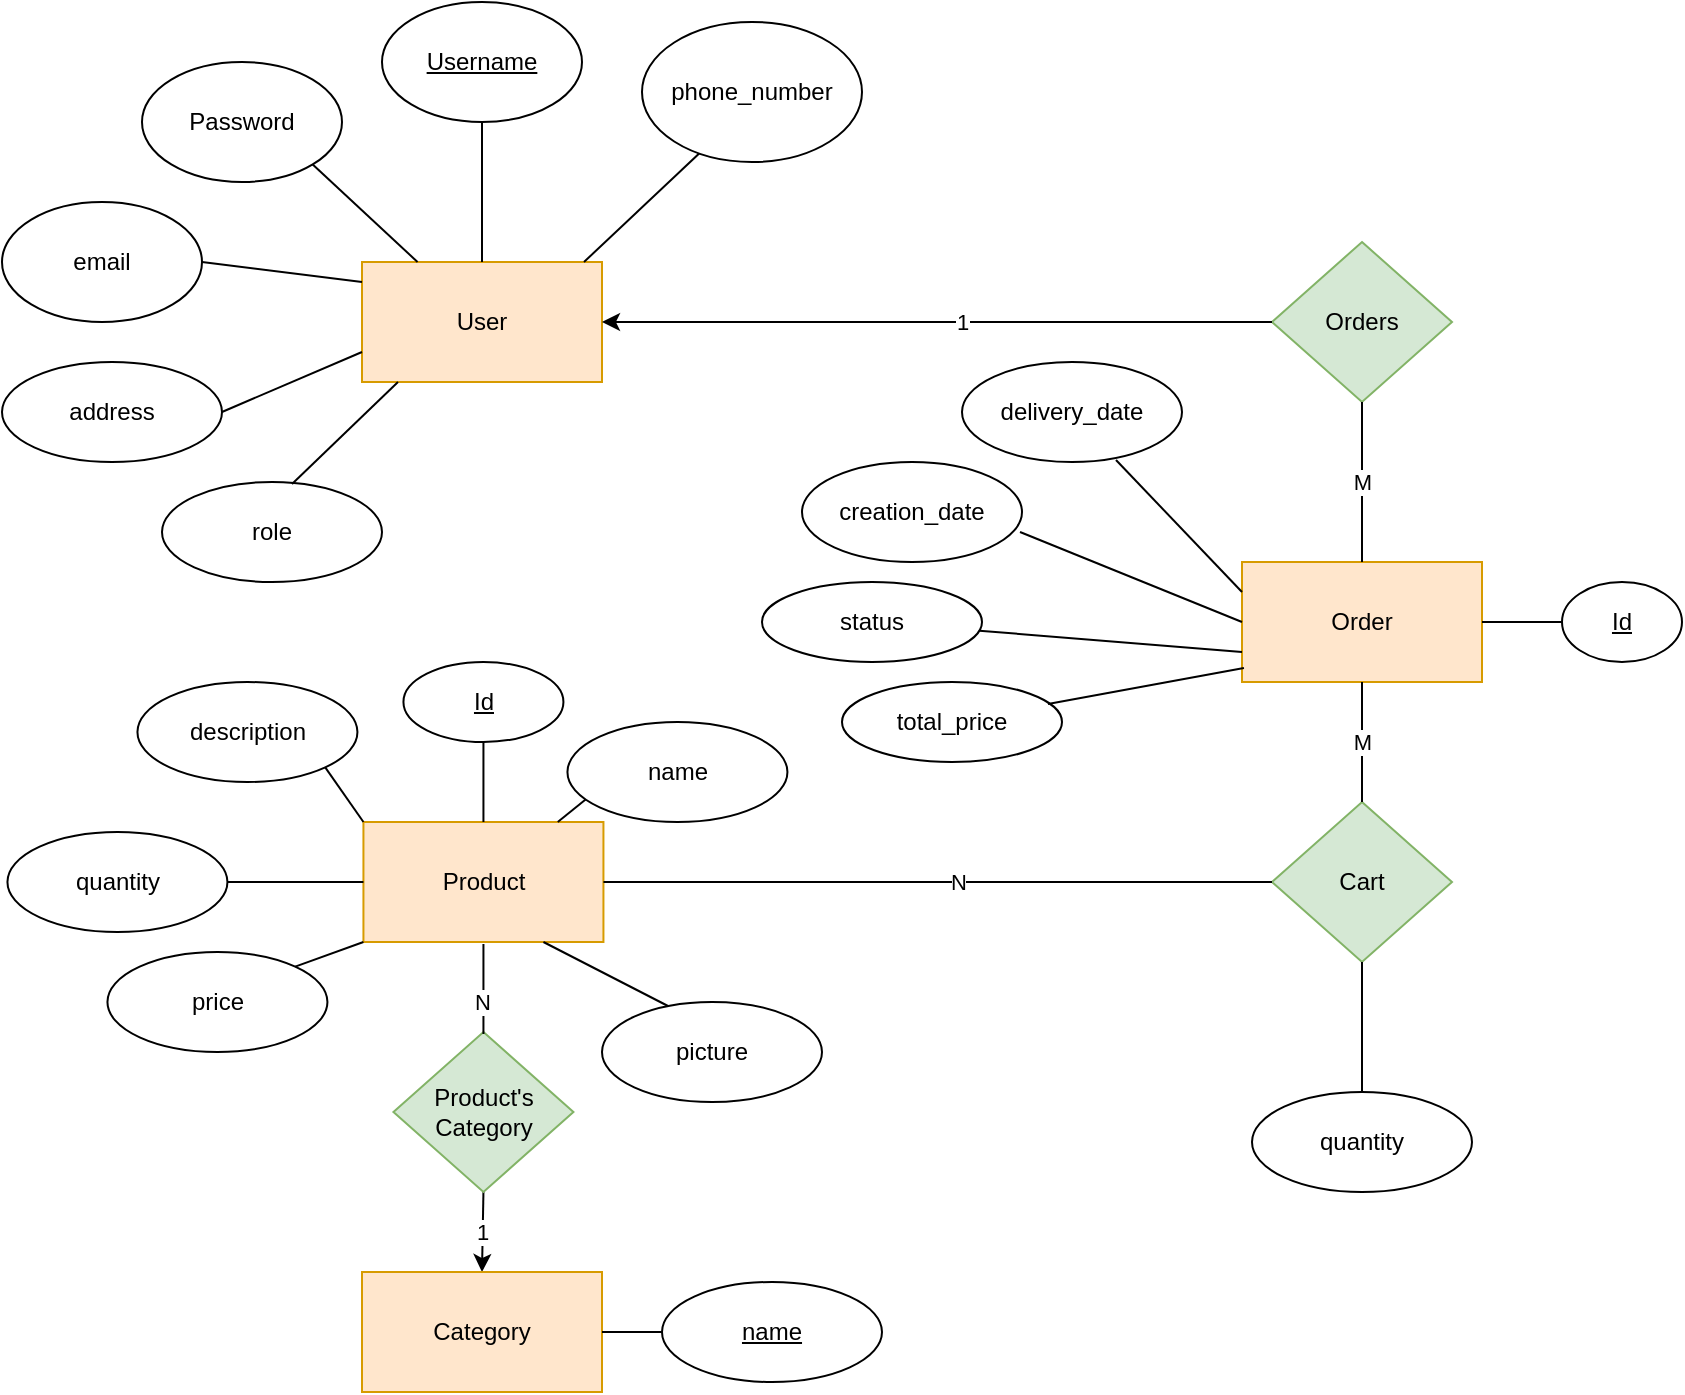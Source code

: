 <mxfile version="20.5.1" type="device" pages="3"><diagram id="R2lEEEUBdFMjLlhIrx00" name="Version 1.0"><mxGraphModel dx="1422" dy="762" grid="1" gridSize="10" guides="1" tooltips="1" connect="1" arrows="1" fold="1" page="1" pageScale="1" pageWidth="850" pageHeight="1100" background="none" math="0" shadow="0" extFonts="Permanent Marker^https://fonts.googleapis.com/css?family=Permanent+Marker"><root><mxCell id="0"/><mxCell id="1" parent="0"/><mxCell id="LtyTsUXblYZtrfUPheVv-1" value="User" style="rounded=0;whiteSpace=wrap;html=1;fillColor=#ffe6cc;strokeColor=#d79b00;" parent="1" vertex="1"><mxGeometry x="180" y="130" width="120" height="60" as="geometry"/></mxCell><mxCell id="LtyTsUXblYZtrfUPheVv-2" value="" style="endArrow=none;html=1;rounded=0;exitX=0.5;exitY=0;exitDx=0;exitDy=0;" parent="1" source="LtyTsUXblYZtrfUPheVv-1" edge="1"><mxGeometry width="50" height="50" relative="1" as="geometry"><mxPoint x="215" y="100" as="sourcePoint"/><mxPoint x="240" y="60" as="targetPoint"/></mxGeometry></mxCell><mxCell id="LtyTsUXblYZtrfUPheVv-4" value="&lt;u&gt;Username&lt;/u&gt;" style="ellipse;whiteSpace=wrap;html=1;" parent="1" vertex="1"><mxGeometry x="190" width="100" height="60" as="geometry"/></mxCell><mxCell id="LtyTsUXblYZtrfUPheVv-5" value="Password" style="ellipse;whiteSpace=wrap;html=1;" parent="1" vertex="1"><mxGeometry x="70" y="30" width="100" height="60" as="geometry"/></mxCell><mxCell id="LtyTsUXblYZtrfUPheVv-7" value="email" style="ellipse;whiteSpace=wrap;html=1;" parent="1" vertex="1"><mxGeometry y="100" width="100" height="60" as="geometry"/></mxCell><mxCell id="LtyTsUXblYZtrfUPheVv-9" value="address" style="ellipse;whiteSpace=wrap;html=1;" parent="1" vertex="1"><mxGeometry y="180" width="110" height="50" as="geometry"/></mxCell><mxCell id="LtyTsUXblYZtrfUPheVv-10" value="" style="endArrow=none;html=1;rounded=0;exitX=0;exitY=0.75;exitDx=0;exitDy=0;entryX=1;entryY=0.5;entryDx=0;entryDy=0;" parent="1" source="LtyTsUXblYZtrfUPheVv-1" target="LtyTsUXblYZtrfUPheVv-9" edge="1"><mxGeometry width="50" height="50" relative="1" as="geometry"><mxPoint x="250" y="140" as="sourcePoint"/><mxPoint x="250" y="70" as="targetPoint"/></mxGeometry></mxCell><mxCell id="LtyTsUXblYZtrfUPheVv-11" value="" style="endArrow=none;html=1;rounded=0;entryX=1;entryY=0.5;entryDx=0;entryDy=0;" parent="1" target="LtyTsUXblYZtrfUPheVv-7" edge="1"><mxGeometry width="50" height="50" relative="1" as="geometry"><mxPoint x="180" y="140" as="sourcePoint"/><mxPoint x="260" y="80" as="targetPoint"/></mxGeometry></mxCell><mxCell id="LtyTsUXblYZtrfUPheVv-12" value="" style="endArrow=none;html=1;rounded=0;entryX=1;entryY=1;entryDx=0;entryDy=0;" parent="1" source="LtyTsUXblYZtrfUPheVv-1" target="LtyTsUXblYZtrfUPheVv-5" edge="1"><mxGeometry width="50" height="50" relative="1" as="geometry"><mxPoint x="270" y="160" as="sourcePoint"/><mxPoint x="270" y="90" as="targetPoint"/></mxGeometry></mxCell><mxCell id="LtyTsUXblYZtrfUPheVv-13" value="" style="endArrow=none;html=1;rounded=0;exitX=0.925;exitY=0;exitDx=0;exitDy=0;exitPerimeter=0;entryX=0.267;entryY=0.929;entryDx=0;entryDy=0;entryPerimeter=0;" parent="1" source="LtyTsUXblYZtrfUPheVv-1" target="LtyTsUXblYZtrfUPheVv-14" edge="1"><mxGeometry width="50" height="50" relative="1" as="geometry"><mxPoint x="400" y="320" as="sourcePoint"/><mxPoint x="380" y="70" as="targetPoint"/></mxGeometry></mxCell><mxCell id="LtyTsUXblYZtrfUPheVv-14" value="phone_number" style="ellipse;whiteSpace=wrap;html=1;" parent="1" vertex="1"><mxGeometry x="320" y="10" width="110" height="70" as="geometry"/></mxCell><mxCell id="LtyTsUXblYZtrfUPheVv-15" value="Product" style="rounded=0;whiteSpace=wrap;html=1;fillColor=#ffe6cc;strokeColor=#d79b00;" parent="1" vertex="1"><mxGeometry x="180.72" y="410" width="120" height="60" as="geometry"/></mxCell><mxCell id="LtyTsUXblYZtrfUPheVv-16" value="Id" style="ellipse;whiteSpace=wrap;html=1;fontStyle=4" parent="1" vertex="1"><mxGeometry x="200.72" y="330" width="80" height="40" as="geometry"/></mxCell><mxCell id="LtyTsUXblYZtrfUPheVv-17" value="" style="endArrow=none;html=1;rounded=0;exitX=0.5;exitY=0;exitDx=0;exitDy=0;entryX=0.5;entryY=1;entryDx=0;entryDy=0;" parent="1" source="LtyTsUXblYZtrfUPheVv-15" target="LtyTsUXblYZtrfUPheVv-16" edge="1"><mxGeometry width="50" height="50" relative="1" as="geometry"><mxPoint x="402.72" y="300" as="sourcePoint"/><mxPoint x="282.72" y="530" as="targetPoint"/></mxGeometry></mxCell><mxCell id="LtyTsUXblYZtrfUPheVv-18" value="Order" style="rounded=0;whiteSpace=wrap;html=1;fillColor=#ffe6cc;strokeColor=#d79b00;" parent="1" vertex="1"><mxGeometry x="620" y="280" width="120" height="60" as="geometry"/></mxCell><mxCell id="7wfU_fN8dbwQunEN9ueC-1" value="Id" style="ellipse;whiteSpace=wrap;html=1;fontStyle=4" parent="1" vertex="1"><mxGeometry x="780" y="290" width="60" height="40" as="geometry"/></mxCell><mxCell id="7wfU_fN8dbwQunEN9ueC-2" value="" style="endArrow=none;html=1;rounded=0;exitX=1;exitY=0.5;exitDx=0;exitDy=0;entryX=0;entryY=0.5;entryDx=0;entryDy=0;" parent="1" source="LtyTsUXblYZtrfUPheVv-18" target="7wfU_fN8dbwQunEN9ueC-1" edge="1"><mxGeometry width="50" height="50" relative="1" as="geometry"><mxPoint x="250" y="500" as="sourcePoint"/><mxPoint x="250" y="550" as="targetPoint"/></mxGeometry></mxCell><mxCell id="7wfU_fN8dbwQunEN9ueC-3" value="" style="endArrow=none;html=1;rounded=0;entryX=0.091;entryY=0.76;entryDx=0;entryDy=0;entryPerimeter=0;" parent="1" source="LtyTsUXblYZtrfUPheVv-15" target="7wfU_fN8dbwQunEN9ueC-4" edge="1"><mxGeometry width="50" height="50" relative="1" as="geometry"><mxPoint x="402.72" y="500" as="sourcePoint"/><mxPoint x="352.72" y="500" as="targetPoint"/></mxGeometry></mxCell><mxCell id="7wfU_fN8dbwQunEN9ueC-4" value="name" style="ellipse;whiteSpace=wrap;html=1;" parent="1" vertex="1"><mxGeometry x="282.72" y="360" width="110" height="50" as="geometry"/></mxCell><mxCell id="7wfU_fN8dbwQunEN9ueC-6" value="quantity" style="ellipse;whiteSpace=wrap;html=1;" parent="1" vertex="1"><mxGeometry x="2.72" y="415" width="110" height="50" as="geometry"/></mxCell><mxCell id="7wfU_fN8dbwQunEN9ueC-7" value="" style="endArrow=none;html=1;rounded=0;exitX=1;exitY=0.5;exitDx=0;exitDy=0;entryX=0;entryY=0.5;entryDx=0;entryDy=0;" parent="1" source="7wfU_fN8dbwQunEN9ueC-6" target="LtyTsUXblYZtrfUPheVv-15" edge="1"><mxGeometry width="50" height="50" relative="1" as="geometry"><mxPoint x="402.72" y="500" as="sourcePoint"/><mxPoint x="452.72" y="450" as="targetPoint"/></mxGeometry></mxCell><mxCell id="7wfU_fN8dbwQunEN9ueC-8" value="price" style="ellipse;whiteSpace=wrap;html=1;" parent="1" vertex="1"><mxGeometry x="52.72" y="475" width="110" height="50" as="geometry"/></mxCell><mxCell id="7wfU_fN8dbwQunEN9ueC-9" value="" style="endArrow=none;html=1;rounded=0;exitX=1;exitY=0;exitDx=0;exitDy=0;entryX=0;entryY=1;entryDx=0;entryDy=0;" parent="1" source="7wfU_fN8dbwQunEN9ueC-8" target="LtyTsUXblYZtrfUPheVv-15" edge="1"><mxGeometry width="50" height="50" relative="1" as="geometry"><mxPoint x="402.72" y="400" as="sourcePoint"/><mxPoint x="452.72" y="350" as="targetPoint"/></mxGeometry></mxCell><mxCell id="7wfU_fN8dbwQunEN9ueC-11" value="1" style="endArrow=none;html=1;rounded=0;exitX=0.5;exitY=0;exitDx=0;exitDy=0;entryX=0.5;entryY=1;entryDx=0;entryDy=0;startArrow=classic;startFill=1;" parent="1" source="pxWvVLB16FPjnAdczN_S-1" target="pxWvVLB16FPjnAdczN_S-8" edge="1"><mxGeometry width="50" height="50" relative="1" as="geometry"><mxPoint x="240" y="650" as="sourcePoint"/><mxPoint x="230" y="490" as="targetPoint"/></mxGeometry></mxCell><mxCell id="7wfU_fN8dbwQunEN9ueC-13" value="description" style="ellipse;whiteSpace=wrap;html=1;" parent="1" vertex="1"><mxGeometry x="67.72" y="340" width="110" height="50" as="geometry"/></mxCell><mxCell id="7wfU_fN8dbwQunEN9ueC-14" value="" style="endArrow=none;html=1;rounded=0;exitX=1;exitY=1;exitDx=0;exitDy=0;entryX=0;entryY=0;entryDx=0;entryDy=0;" parent="1" source="7wfU_fN8dbwQunEN9ueC-13" target="LtyTsUXblYZtrfUPheVv-15" edge="1"><mxGeometry width="50" height="50" relative="1" as="geometry"><mxPoint x="402.72" y="400" as="sourcePoint"/><mxPoint x="452.72" y="350" as="targetPoint"/></mxGeometry></mxCell><mxCell id="7wfU_fN8dbwQunEN9ueC-15" value="picture" style="ellipse;whiteSpace=wrap;html=1;" parent="1" vertex="1"><mxGeometry x="300" y="500" width="110" height="50" as="geometry"/></mxCell><mxCell id="7wfU_fN8dbwQunEN9ueC-16" value="" style="endArrow=none;html=1;rounded=0;exitX=0.75;exitY=1;exitDx=0;exitDy=0;entryX=0.3;entryY=0.04;entryDx=0;entryDy=0;entryPerimeter=0;" parent="1" source="LtyTsUXblYZtrfUPheVv-15" target="7wfU_fN8dbwQunEN9ueC-15" edge="1"><mxGeometry width="50" height="50" relative="1" as="geometry"><mxPoint x="402.72" y="400" as="sourcePoint"/><mxPoint x="452.72" y="350" as="targetPoint"/></mxGeometry></mxCell><mxCell id="7wfU_fN8dbwQunEN9ueC-17" value="Orders" style="rhombus;whiteSpace=wrap;html=1;fillColor=#d5e8d4;strokeColor=#82b366;rotation=0;" parent="1" vertex="1"><mxGeometry x="635" y="120" width="90" height="80" as="geometry"/></mxCell><mxCell id="7wfU_fN8dbwQunEN9ueC-20" value="" style="endArrow=none;html=1;rounded=0;entryX=0.5;entryY=1;entryDx=0;entryDy=0;exitX=0.5;exitY=0;exitDx=0;exitDy=0;" parent="1" source="LtyTsUXblYZtrfUPheVv-18" target="7wfU_fN8dbwQunEN9ueC-17" edge="1"><mxGeometry width="50" height="50" relative="1" as="geometry"><mxPoint x="400" y="420" as="sourcePoint"/><mxPoint x="450" y="370" as="targetPoint"/></mxGeometry></mxCell><mxCell id="7wfU_fN8dbwQunEN9ueC-30" value="M" style="edgeLabel;html=1;align=center;verticalAlign=middle;resizable=0;points=[];" parent="7wfU_fN8dbwQunEN9ueC-20" vertex="1" connectable="0"><mxGeometry x="0.3" relative="1" as="geometry"><mxPoint y="12" as="offset"/></mxGeometry></mxCell><mxCell id="7wfU_fN8dbwQunEN9ueC-21" value="" style="endArrow=classic;html=1;rounded=0;entryX=1;entryY=0.5;entryDx=0;entryDy=0;exitX=0;exitY=0.5;exitDx=0;exitDy=0;startArrow=none;startFill=0;endFill=1;" parent="1" source="7wfU_fN8dbwQunEN9ueC-17" target="LtyTsUXblYZtrfUPheVv-1" edge="1"><mxGeometry width="50" height="50" relative="1" as="geometry"><mxPoint x="400" y="420" as="sourcePoint"/><mxPoint x="450" y="370" as="targetPoint"/></mxGeometry></mxCell><mxCell id="7wfU_fN8dbwQunEN9ueC-31" value="1" style="edgeLabel;html=1;align=center;verticalAlign=middle;resizable=0;points=[];" parent="7wfU_fN8dbwQunEN9ueC-21" vertex="1" connectable="0"><mxGeometry x="-0.075" relative="1" as="geometry"><mxPoint as="offset"/></mxGeometry></mxCell><mxCell id="7wfU_fN8dbwQunEN9ueC-22" value="Cart" style="rhombus;whiteSpace=wrap;html=1;fillColor=#d5e8d4;strokeColor=#82b366;rotation=0;" parent="1" vertex="1"><mxGeometry x="635" y="400" width="90" height="80" as="geometry"/></mxCell><mxCell id="7wfU_fN8dbwQunEN9ueC-23" value="" style="endArrow=none;html=1;rounded=0;entryX=0.5;entryY=1;entryDx=0;entryDy=0;exitX=0.5;exitY=0;exitDx=0;exitDy=0;" parent="1" source="7wfU_fN8dbwQunEN9ueC-22" target="LtyTsUXblYZtrfUPheVv-18" edge="1"><mxGeometry width="50" height="50" relative="1" as="geometry"><mxPoint x="679.5" y="420" as="sourcePoint"/><mxPoint x="679.5" y="340" as="targetPoint"/><Array as="points"><mxPoint x="680" y="370"/></Array></mxGeometry></mxCell><mxCell id="7wfU_fN8dbwQunEN9ueC-32" value="M" style="edgeLabel;html=1;align=center;verticalAlign=middle;resizable=0;points=[];" parent="7wfU_fN8dbwQunEN9ueC-23" vertex="1" connectable="0"><mxGeometry y="-3" relative="1" as="geometry"><mxPoint x="-3" as="offset"/></mxGeometry></mxCell><mxCell id="7wfU_fN8dbwQunEN9ueC-24" value="" style="endArrow=none;html=1;rounded=0;entryX=1;entryY=0.5;entryDx=0;entryDy=0;exitX=0;exitY=0.5;exitDx=0;exitDy=0;" parent="1" source="7wfU_fN8dbwQunEN9ueC-22" target="LtyTsUXblYZtrfUPheVv-15" edge="1"><mxGeometry width="50" height="50" relative="1" as="geometry"><mxPoint x="635" y="459.5" as="sourcePoint"/><mxPoint x="300" y="459.5" as="targetPoint"/><Array as="points"/></mxGeometry></mxCell><mxCell id="7wfU_fN8dbwQunEN9ueC-33" value="N" style="edgeLabel;html=1;align=center;verticalAlign=middle;resizable=0;points=[];" parent="7wfU_fN8dbwQunEN9ueC-24" vertex="1" connectable="0"><mxGeometry x="-0.057" relative="1" as="geometry"><mxPoint as="offset"/></mxGeometry></mxCell><mxCell id="7wfU_fN8dbwQunEN9ueC-34" value="quantity" style="ellipse;whiteSpace=wrap;html=1;" parent="1" vertex="1"><mxGeometry x="625" y="545" width="110" height="50" as="geometry"/></mxCell><mxCell id="7wfU_fN8dbwQunEN9ueC-35" value="" style="endArrow=none;html=1;rounded=0;exitX=0.5;exitY=1;exitDx=0;exitDy=0;" parent="1" source="7wfU_fN8dbwQunEN9ueC-22" target="7wfU_fN8dbwQunEN9ueC-34" edge="1"><mxGeometry width="50" height="50" relative="1" as="geometry"><mxPoint x="750" y="320" as="sourcePoint"/><mxPoint x="790" y="320" as="targetPoint"/></mxGeometry></mxCell><mxCell id="7wfU_fN8dbwQunEN9ueC-37" value="creation_date" style="ellipse;whiteSpace=wrap;html=1;" parent="1" vertex="1"><mxGeometry x="400" y="230" width="110" height="50" as="geometry"/></mxCell><mxCell id="7wfU_fN8dbwQunEN9ueC-38" value="" style="endArrow=none;html=1;rounded=0;exitX=0.991;exitY=0.7;exitDx=0;exitDy=0;entryX=0;entryY=0.5;entryDx=0;entryDy=0;exitPerimeter=0;" parent="1" source="7wfU_fN8dbwQunEN9ueC-37" target="LtyTsUXblYZtrfUPheVv-18" edge="1"><mxGeometry width="50" height="50" relative="1" as="geometry"><mxPoint x="520" y="390" as="sourcePoint"/><mxPoint x="560" y="390" as="targetPoint"/></mxGeometry></mxCell><mxCell id="7wfU_fN8dbwQunEN9ueC-39" value="status" style="ellipse;whiteSpace=wrap;html=1;" parent="1" vertex="1"><mxGeometry x="380" y="290" width="110" height="40" as="geometry"/></mxCell><mxCell id="7wfU_fN8dbwQunEN9ueC-40" value="" style="endArrow=none;html=1;rounded=0;exitX=0;exitY=0.75;exitDx=0;exitDy=0;" parent="1" source="LtyTsUXblYZtrfUPheVv-18" target="7wfU_fN8dbwQunEN9ueC-39" edge="1"><mxGeometry width="50" height="50" relative="1" as="geometry"><mxPoint x="400" y="420" as="sourcePoint"/><mxPoint x="450" y="370" as="targetPoint"/></mxGeometry></mxCell><mxCell id="SX_zfAupStx_OUe8226z-1" value="role" style="ellipse;whiteSpace=wrap;html=1;" parent="1" vertex="1"><mxGeometry x="80" y="240" width="110" height="50" as="geometry"/></mxCell><mxCell id="SX_zfAupStx_OUe8226z-2" value="" style="endArrow=none;html=1;rounded=0;exitX=0.15;exitY=1;exitDx=0;exitDy=0;entryX=0.591;entryY=0.02;entryDx=0;entryDy=0;entryPerimeter=0;exitPerimeter=0;" parent="1" source="LtyTsUXblYZtrfUPheVv-1" target="SX_zfAupStx_OUe8226z-1" edge="1"><mxGeometry width="50" height="50" relative="1" as="geometry"><mxPoint x="190" y="185" as="sourcePoint"/><mxPoint x="120" y="215" as="targetPoint"/></mxGeometry></mxCell><mxCell id="pxWvVLB16FPjnAdczN_S-1" value="Category" style="rounded=0;whiteSpace=wrap;html=1;fillColor=#ffe6cc;strokeColor=#d79b00;" parent="1" vertex="1"><mxGeometry x="180" y="635" width="120" height="60" as="geometry"/></mxCell><mxCell id="pxWvVLB16FPjnAdczN_S-2" value="delivery_date" style="ellipse;whiteSpace=wrap;html=1;" parent="1" vertex="1"><mxGeometry x="480" y="180" width="110" height="50" as="geometry"/></mxCell><mxCell id="pxWvVLB16FPjnAdczN_S-3" value="" style="endArrow=none;html=1;rounded=0;exitX=0.7;exitY=0.98;exitDx=0;exitDy=0;entryX=0;entryY=0.25;entryDx=0;entryDy=0;exitPerimeter=0;" parent="1" source="pxWvVLB16FPjnAdczN_S-2" target="LtyTsUXblYZtrfUPheVv-18" edge="1"><mxGeometry width="50" height="50" relative="1" as="geometry"><mxPoint x="559.01" y="305" as="sourcePoint"/><mxPoint x="630" y="320" as="targetPoint"/></mxGeometry></mxCell><mxCell id="pxWvVLB16FPjnAdczN_S-4" value="total_price" style="ellipse;whiteSpace=wrap;html=1;" parent="1" vertex="1"><mxGeometry x="420" y="340" width="110" height="40" as="geometry"/></mxCell><mxCell id="pxWvVLB16FPjnAdczN_S-5" value="" style="endArrow=none;html=1;rounded=0;exitX=0.008;exitY=0.883;exitDx=0;exitDy=0;entryX=0.936;entryY=0.275;entryDx=0;entryDy=0;entryPerimeter=0;exitPerimeter=0;" parent="1" source="LtyTsUXblYZtrfUPheVv-18" target="pxWvVLB16FPjnAdczN_S-4" edge="1"><mxGeometry width="50" height="50" relative="1" as="geometry"><mxPoint x="630" y="335" as="sourcePoint"/><mxPoint x="498.682" y="324.353" as="targetPoint"/></mxGeometry></mxCell><mxCell id="pxWvVLB16FPjnAdczN_S-6" value="&lt;u&gt;name&lt;/u&gt;" style="ellipse;whiteSpace=wrap;html=1;" parent="1" vertex="1"><mxGeometry x="330" y="640" width="110" height="50" as="geometry"/></mxCell><mxCell id="pxWvVLB16FPjnAdczN_S-7" value="" style="endArrow=none;html=1;rounded=0;exitX=1;exitY=0.5;exitDx=0;exitDy=0;entryX=0;entryY=0.5;entryDx=0;entryDy=0;" parent="1" source="pxWvVLB16FPjnAdczN_S-1" target="pxWvVLB16FPjnAdczN_S-6" edge="1"><mxGeometry width="50" height="50" relative="1" as="geometry"><mxPoint x="240" y="680" as="sourcePoint"/><mxPoint x="240" y="500" as="targetPoint"/></mxGeometry></mxCell><mxCell id="pxWvVLB16FPjnAdczN_S-8" value="Product's Category" style="rhombus;whiteSpace=wrap;html=1;fillColor=#d5e8d4;strokeColor=#82b366;rotation=0;" parent="1" vertex="1"><mxGeometry x="195.72" y="515" width="90" height="80" as="geometry"/></mxCell><mxCell id="pxWvVLB16FPjnAdczN_S-9" value="" style="endArrow=none;html=1;rounded=0;exitX=0.5;exitY=0;exitDx=0;exitDy=0;entryX=0.5;entryY=1;entryDx=0;entryDy=0;" parent="1" edge="1"><mxGeometry width="50" height="50" relative="1" as="geometry"><mxPoint x="240.72" y="516" as="sourcePoint"/><mxPoint x="240.72" y="471" as="targetPoint"/></mxGeometry></mxCell><mxCell id="pxWvVLB16FPjnAdczN_S-10" value="N" style="edgeLabel;html=1;align=center;verticalAlign=middle;resizable=0;points=[];" parent="pxWvVLB16FPjnAdczN_S-9" vertex="1" connectable="0"><mxGeometry x="-0.28" y="1" relative="1" as="geometry"><mxPoint as="offset"/></mxGeometry></mxCell></root></mxGraphModel></diagram><diagram id="_kHn25ssRyqZRpAL9wts" name="Version 2.0"><mxGraphModel dx="2249" dy="762" grid="1" gridSize="10" guides="1" tooltips="1" connect="1" arrows="1" fold="1" page="1" pageScale="1" pageWidth="827" pageHeight="1169" math="0" shadow="0"><root><mxCell id="0"/><mxCell id="1" parent="0"/><mxCell id="SrG3T32KJIVTi4gszCEp-1" value="User" style="rounded=0;whiteSpace=wrap;html=1;fillColor=#ffe6cc;strokeColor=#d79b00;" parent="1" vertex="1"><mxGeometry x="167" y="130" width="120" height="60" as="geometry"/></mxCell><mxCell id="SrG3T32KJIVTi4gszCEp-2" value="" style="endArrow=none;html=1;rounded=0;exitX=0.5;exitY=0;exitDx=0;exitDy=0;" parent="1" source="SrG3T32KJIVTi4gszCEp-1" edge="1"><mxGeometry width="50" height="50" relative="1" as="geometry"><mxPoint x="202" y="100" as="sourcePoint"/><mxPoint x="227" y="60" as="targetPoint"/></mxGeometry></mxCell><mxCell id="SrG3T32KJIVTi4gszCEp-3" value="&lt;u&gt;Username&lt;/u&gt;" style="ellipse;whiteSpace=wrap;html=1;" parent="1" vertex="1"><mxGeometry x="177" width="100" height="60" as="geometry"/></mxCell><mxCell id="SrG3T32KJIVTi4gszCEp-4" value="Password" style="ellipse;whiteSpace=wrap;html=1;" parent="1" vertex="1"><mxGeometry x="57" y="30" width="100" height="60" as="geometry"/></mxCell><mxCell id="SrG3T32KJIVTi4gszCEp-5" value="email" style="ellipse;whiteSpace=wrap;html=1;" parent="1" vertex="1"><mxGeometry x="-13" y="100" width="100" height="60" as="geometry"/></mxCell><mxCell id="SrG3T32KJIVTi4gszCEp-6" value="address" style="ellipse;whiteSpace=wrap;html=1;" parent="1" vertex="1"><mxGeometry x="-13" y="180" width="110" height="50" as="geometry"/></mxCell><mxCell id="SrG3T32KJIVTi4gszCEp-7" value="" style="endArrow=none;html=1;rounded=0;exitX=0;exitY=0.75;exitDx=0;exitDy=0;entryX=1;entryY=0.5;entryDx=0;entryDy=0;" parent="1" source="SrG3T32KJIVTi4gszCEp-1" target="SrG3T32KJIVTi4gszCEp-6" edge="1"><mxGeometry width="50" height="50" relative="1" as="geometry"><mxPoint x="237" y="140" as="sourcePoint"/><mxPoint x="237" y="70" as="targetPoint"/></mxGeometry></mxCell><mxCell id="SrG3T32KJIVTi4gszCEp-8" value="" style="endArrow=none;html=1;rounded=0;entryX=1;entryY=0.5;entryDx=0;entryDy=0;" parent="1" target="SrG3T32KJIVTi4gszCEp-5" edge="1"><mxGeometry width="50" height="50" relative="1" as="geometry"><mxPoint x="167" y="140" as="sourcePoint"/><mxPoint x="247" y="80" as="targetPoint"/></mxGeometry></mxCell><mxCell id="SrG3T32KJIVTi4gszCEp-9" value="" style="endArrow=none;html=1;rounded=0;entryX=1;entryY=1;entryDx=0;entryDy=0;" parent="1" source="SrG3T32KJIVTi4gszCEp-1" target="SrG3T32KJIVTi4gszCEp-4" edge="1"><mxGeometry width="50" height="50" relative="1" as="geometry"><mxPoint x="257" y="160" as="sourcePoint"/><mxPoint x="257" y="90" as="targetPoint"/></mxGeometry></mxCell><mxCell id="SrG3T32KJIVTi4gszCEp-10" value="" style="endArrow=none;html=1;rounded=0;exitX=0.925;exitY=0;exitDx=0;exitDy=0;exitPerimeter=0;entryX=0.267;entryY=0.929;entryDx=0;entryDy=0;entryPerimeter=0;" parent="1" source="SrG3T32KJIVTi4gszCEp-1" target="SrG3T32KJIVTi4gszCEp-11" edge="1"><mxGeometry width="50" height="50" relative="1" as="geometry"><mxPoint x="387" y="320" as="sourcePoint"/><mxPoint x="367" y="70" as="targetPoint"/></mxGeometry></mxCell><mxCell id="SrG3T32KJIVTi4gszCEp-11" value="phone_number" style="ellipse;whiteSpace=wrap;html=1;" parent="1" vertex="1"><mxGeometry x="307" y="10" width="110" height="70" as="geometry"/></mxCell><mxCell id="SrG3T32KJIVTi4gszCEp-12" value="Product" style="rounded=0;whiteSpace=wrap;html=1;fillColor=#ffe6cc;strokeColor=#d79b00;" parent="1" vertex="1"><mxGeometry x="167.72" y="410" width="120" height="60" as="geometry"/></mxCell><mxCell id="SrG3T32KJIVTi4gszCEp-13" value="Id" style="ellipse;whiteSpace=wrap;html=1;fontStyle=4" parent="1" vertex="1"><mxGeometry x="187.72" y="330" width="80" height="40" as="geometry"/></mxCell><mxCell id="SrG3T32KJIVTi4gszCEp-14" value="" style="endArrow=none;html=1;rounded=0;exitX=0.5;exitY=0;exitDx=0;exitDy=0;entryX=0.5;entryY=1;entryDx=0;entryDy=0;" parent="1" source="SrG3T32KJIVTi4gszCEp-12" target="SrG3T32KJIVTi4gszCEp-13" edge="1"><mxGeometry width="50" height="50" relative="1" as="geometry"><mxPoint x="389.72" y="300" as="sourcePoint"/><mxPoint x="269.72" y="530" as="targetPoint"/></mxGeometry></mxCell><mxCell id="SrG3T32KJIVTi4gszCEp-15" value="Order" style="rounded=0;whiteSpace=wrap;html=1;fillColor=#ffe6cc;strokeColor=#d79b00;" parent="1" vertex="1"><mxGeometry x="607" y="280" width="120" height="60" as="geometry"/></mxCell><mxCell id="SrG3T32KJIVTi4gszCEp-16" value="Id" style="ellipse;whiteSpace=wrap;html=1;fontStyle=4" parent="1" vertex="1"><mxGeometry x="767" y="290" width="60" height="40" as="geometry"/></mxCell><mxCell id="SrG3T32KJIVTi4gszCEp-17" value="" style="endArrow=none;html=1;rounded=0;exitX=1;exitY=0.5;exitDx=0;exitDy=0;entryX=0;entryY=0.5;entryDx=0;entryDy=0;" parent="1" source="SrG3T32KJIVTi4gszCEp-15" target="SrG3T32KJIVTi4gszCEp-16" edge="1"><mxGeometry width="50" height="50" relative="1" as="geometry"><mxPoint x="237" y="500" as="sourcePoint"/><mxPoint x="237" y="550" as="targetPoint"/></mxGeometry></mxCell><mxCell id="SrG3T32KJIVTi4gszCEp-18" value="" style="endArrow=none;html=1;rounded=0;entryX=0.091;entryY=0.76;entryDx=0;entryDy=0;entryPerimeter=0;" parent="1" source="SrG3T32KJIVTi4gszCEp-12" target="SrG3T32KJIVTi4gszCEp-19" edge="1"><mxGeometry width="50" height="50" relative="1" as="geometry"><mxPoint x="389.72" y="500" as="sourcePoint"/><mxPoint x="339.72" y="500" as="targetPoint"/></mxGeometry></mxCell><mxCell id="SrG3T32KJIVTi4gszCEp-19" value="name" style="ellipse;whiteSpace=wrap;html=1;" parent="1" vertex="1"><mxGeometry x="269.72" y="360" width="110" height="50" as="geometry"/></mxCell><mxCell id="SrG3T32KJIVTi4gszCEp-20" value="quantity" style="ellipse;whiteSpace=wrap;html=1;" parent="1" vertex="1"><mxGeometry x="-10.28" y="415" width="110" height="50" as="geometry"/></mxCell><mxCell id="SrG3T32KJIVTi4gszCEp-21" value="" style="endArrow=none;html=1;rounded=0;exitX=1;exitY=0.5;exitDx=0;exitDy=0;entryX=0;entryY=0.5;entryDx=0;entryDy=0;" parent="1" source="SrG3T32KJIVTi4gszCEp-20" target="SrG3T32KJIVTi4gszCEp-12" edge="1"><mxGeometry width="50" height="50" relative="1" as="geometry"><mxPoint x="389.72" y="500" as="sourcePoint"/><mxPoint x="439.72" y="450" as="targetPoint"/></mxGeometry></mxCell><mxCell id="SrG3T32KJIVTi4gszCEp-22" value="price" style="ellipse;whiteSpace=wrap;html=1;" parent="1" vertex="1"><mxGeometry x="39.72" y="475" width="110" height="50" as="geometry"/></mxCell><mxCell id="SrG3T32KJIVTi4gszCEp-23" value="" style="endArrow=none;html=1;rounded=0;exitX=1;exitY=0;exitDx=0;exitDy=0;entryX=0;entryY=1;entryDx=0;entryDy=0;" parent="1" source="SrG3T32KJIVTi4gszCEp-22" target="SrG3T32KJIVTi4gszCEp-12" edge="1"><mxGeometry width="50" height="50" relative="1" as="geometry"><mxPoint x="389.72" y="400" as="sourcePoint"/><mxPoint x="439.72" y="350" as="targetPoint"/></mxGeometry></mxCell><mxCell id="SrG3T32KJIVTi4gszCEp-24" value="1" style="endArrow=none;html=1;rounded=0;exitX=0.5;exitY=0;exitDx=0;exitDy=0;entryX=0.5;entryY=1;entryDx=0;entryDy=0;startArrow=classic;startFill=1;" parent="1" source="SrG3T32KJIVTi4gszCEp-47" target="SrG3T32KJIVTi4gszCEp-54" edge="1"><mxGeometry width="50" height="50" relative="1" as="geometry"><mxPoint x="227" y="650" as="sourcePoint"/><mxPoint x="217" y="490" as="targetPoint"/></mxGeometry></mxCell><mxCell id="SrG3T32KJIVTi4gszCEp-25" value="description" style="ellipse;whiteSpace=wrap;html=1;" parent="1" vertex="1"><mxGeometry x="54.72" y="340" width="110" height="50" as="geometry"/></mxCell><mxCell id="SrG3T32KJIVTi4gszCEp-26" value="" style="endArrow=none;html=1;rounded=0;exitX=1;exitY=1;exitDx=0;exitDy=0;entryX=0;entryY=0;entryDx=0;entryDy=0;" parent="1" source="SrG3T32KJIVTi4gszCEp-25" target="SrG3T32KJIVTi4gszCEp-12" edge="1"><mxGeometry width="50" height="50" relative="1" as="geometry"><mxPoint x="389.72" y="400" as="sourcePoint"/><mxPoint x="439.72" y="350" as="targetPoint"/></mxGeometry></mxCell><mxCell id="SrG3T32KJIVTi4gszCEp-27" value="picture" style="ellipse;whiteSpace=wrap;html=1;" parent="1" vertex="1"><mxGeometry x="287" y="500" width="110" height="50" as="geometry"/></mxCell><mxCell id="SrG3T32KJIVTi4gszCEp-28" value="" style="endArrow=none;html=1;rounded=0;exitX=0.75;exitY=1;exitDx=0;exitDy=0;entryX=0.3;entryY=0.04;entryDx=0;entryDy=0;entryPerimeter=0;" parent="1" source="SrG3T32KJIVTi4gszCEp-12" target="SrG3T32KJIVTi4gszCEp-27" edge="1"><mxGeometry width="50" height="50" relative="1" as="geometry"><mxPoint x="389.72" y="400" as="sourcePoint"/><mxPoint x="439.72" y="350" as="targetPoint"/></mxGeometry></mxCell><mxCell id="SrG3T32KJIVTi4gszCEp-29" value="Orders" style="rhombus;whiteSpace=wrap;html=1;fillColor=#d5e8d4;strokeColor=#82b366;rotation=0;" parent="1" vertex="1"><mxGeometry x="622" y="120" width="90" height="80" as="geometry"/></mxCell><mxCell id="SrG3T32KJIVTi4gszCEp-30" value="" style="endArrow=none;html=1;rounded=0;entryX=0.5;entryY=1;entryDx=0;entryDy=0;exitX=0.5;exitY=0;exitDx=0;exitDy=0;" parent="1" source="SrG3T32KJIVTi4gszCEp-15" target="SrG3T32KJIVTi4gszCEp-29" edge="1"><mxGeometry width="50" height="50" relative="1" as="geometry"><mxPoint x="387" y="420" as="sourcePoint"/><mxPoint x="437" y="370" as="targetPoint"/></mxGeometry></mxCell><mxCell id="SrG3T32KJIVTi4gszCEp-31" value="M" style="edgeLabel;html=1;align=center;verticalAlign=middle;resizable=0;points=[];" parent="SrG3T32KJIVTi4gszCEp-30" vertex="1" connectable="0"><mxGeometry x="0.3" relative="1" as="geometry"><mxPoint y="12" as="offset"/></mxGeometry></mxCell><mxCell id="SrG3T32KJIVTi4gszCEp-32" value="" style="endArrow=classic;html=1;rounded=0;entryX=1;entryY=0.5;entryDx=0;entryDy=0;exitX=0;exitY=0.5;exitDx=0;exitDy=0;startArrow=none;startFill=0;endFill=1;" parent="1" source="SrG3T32KJIVTi4gszCEp-29" target="SrG3T32KJIVTi4gszCEp-1" edge="1"><mxGeometry width="50" height="50" relative="1" as="geometry"><mxPoint x="387" y="420" as="sourcePoint"/><mxPoint x="437" y="370" as="targetPoint"/></mxGeometry></mxCell><mxCell id="SrG3T32KJIVTi4gszCEp-33" value="1" style="edgeLabel;html=1;align=center;verticalAlign=middle;resizable=0;points=[];" parent="SrG3T32KJIVTi4gszCEp-32" vertex="1" connectable="0"><mxGeometry x="-0.075" relative="1" as="geometry"><mxPoint as="offset"/></mxGeometry></mxCell><mxCell id="SrG3T32KJIVTi4gszCEp-34" value="Cart" style="rhombus;whiteSpace=wrap;html=1;fillColor=#d5e8d4;strokeColor=#82b366;rotation=0;" parent="1" vertex="1"><mxGeometry x="622" y="400" width="90" height="80" as="geometry"/></mxCell><mxCell id="SrG3T32KJIVTi4gszCEp-35" value="" style="endArrow=none;html=1;rounded=0;entryX=0.5;entryY=1;entryDx=0;entryDy=0;exitX=0.5;exitY=0;exitDx=0;exitDy=0;" parent="1" source="SrG3T32KJIVTi4gszCEp-34" target="SrG3T32KJIVTi4gszCEp-15" edge="1"><mxGeometry width="50" height="50" relative="1" as="geometry"><mxPoint x="666.5" y="420" as="sourcePoint"/><mxPoint x="666.5" y="340" as="targetPoint"/><Array as="points"><mxPoint x="667" y="370"/></Array></mxGeometry></mxCell><mxCell id="SrG3T32KJIVTi4gszCEp-36" value="M" style="edgeLabel;html=1;align=center;verticalAlign=middle;resizable=0;points=[];" parent="SrG3T32KJIVTi4gszCEp-35" vertex="1" connectable="0"><mxGeometry y="-3" relative="1" as="geometry"><mxPoint x="-3" as="offset"/></mxGeometry></mxCell><mxCell id="SrG3T32KJIVTi4gszCEp-37" value="" style="endArrow=none;html=1;rounded=0;entryX=1;entryY=0.5;entryDx=0;entryDy=0;exitX=0;exitY=0.5;exitDx=0;exitDy=0;" parent="1" source="SrG3T32KJIVTi4gszCEp-34" target="SrG3T32KJIVTi4gszCEp-12" edge="1"><mxGeometry width="50" height="50" relative="1" as="geometry"><mxPoint x="622" y="459.5" as="sourcePoint"/><mxPoint x="287" y="459.5" as="targetPoint"/><Array as="points"/></mxGeometry></mxCell><mxCell id="SrG3T32KJIVTi4gszCEp-38" value="N" style="edgeLabel;html=1;align=center;verticalAlign=middle;resizable=0;points=[];" parent="SrG3T32KJIVTi4gszCEp-37" vertex="1" connectable="0"><mxGeometry x="-0.057" relative="1" as="geometry"><mxPoint as="offset"/></mxGeometry></mxCell><mxCell id="SrG3T32KJIVTi4gszCEp-39" value="quantity" style="ellipse;whiteSpace=wrap;html=1;" parent="1" vertex="1"><mxGeometry x="612" y="545" width="110" height="50" as="geometry"/></mxCell><mxCell id="SrG3T32KJIVTi4gszCEp-40" value="" style="endArrow=none;html=1;rounded=0;exitX=0.5;exitY=1;exitDx=0;exitDy=0;" parent="1" source="SrG3T32KJIVTi4gszCEp-34" target="SrG3T32KJIVTi4gszCEp-39" edge="1"><mxGeometry width="50" height="50" relative="1" as="geometry"><mxPoint x="737" y="320" as="sourcePoint"/><mxPoint x="777" y="320" as="targetPoint"/></mxGeometry></mxCell><mxCell id="SrG3T32KJIVTi4gszCEp-41" value="creation_date" style="ellipse;whiteSpace=wrap;html=1;" parent="1" vertex="1"><mxGeometry x="387" y="230" width="110" height="50" as="geometry"/></mxCell><mxCell id="SrG3T32KJIVTi4gszCEp-42" value="" style="endArrow=none;html=1;rounded=0;exitX=0.991;exitY=0.7;exitDx=0;exitDy=0;entryX=0;entryY=0.5;entryDx=0;entryDy=0;exitPerimeter=0;" parent="1" source="SrG3T32KJIVTi4gszCEp-41" target="SrG3T32KJIVTi4gszCEp-15" edge="1"><mxGeometry width="50" height="50" relative="1" as="geometry"><mxPoint x="507" y="390" as="sourcePoint"/><mxPoint x="547" y="390" as="targetPoint"/></mxGeometry></mxCell><mxCell id="SrG3T32KJIVTi4gszCEp-43" value="status" style="ellipse;whiteSpace=wrap;html=1;" parent="1" vertex="1"><mxGeometry x="367" y="290" width="110" height="40" as="geometry"/></mxCell><mxCell id="SrG3T32KJIVTi4gszCEp-44" value="" style="endArrow=none;html=1;rounded=0;exitX=0;exitY=0.75;exitDx=0;exitDy=0;" parent="1" source="SrG3T32KJIVTi4gszCEp-15" target="SrG3T32KJIVTi4gszCEp-43" edge="1"><mxGeometry width="50" height="50" relative="1" as="geometry"><mxPoint x="387" y="420" as="sourcePoint"/><mxPoint x="437" y="370" as="targetPoint"/></mxGeometry></mxCell><mxCell id="SrG3T32KJIVTi4gszCEp-45" value="role" style="ellipse;whiteSpace=wrap;html=1;" parent="1" vertex="1"><mxGeometry x="67" y="240" width="110" height="50" as="geometry"/></mxCell><mxCell id="SrG3T32KJIVTi4gszCEp-46" value="" style="endArrow=none;html=1;rounded=0;exitX=0.15;exitY=1;exitDx=0;exitDy=0;entryX=0.591;entryY=0.02;entryDx=0;entryDy=0;entryPerimeter=0;exitPerimeter=0;" parent="1" source="SrG3T32KJIVTi4gszCEp-1" target="SrG3T32KJIVTi4gszCEp-45" edge="1"><mxGeometry width="50" height="50" relative="1" as="geometry"><mxPoint x="177" y="185" as="sourcePoint"/><mxPoint x="107" y="215" as="targetPoint"/></mxGeometry></mxCell><mxCell id="SrG3T32KJIVTi4gszCEp-47" value="Category" style="rounded=0;whiteSpace=wrap;html=1;fillColor=#ffe6cc;strokeColor=#d79b00;" parent="1" vertex="1"><mxGeometry x="167" y="635" width="120" height="60" as="geometry"/></mxCell><mxCell id="SrG3T32KJIVTi4gszCEp-48" value="complete_date" style="ellipse;whiteSpace=wrap;html=1;" parent="1" vertex="1"><mxGeometry x="467" y="180" width="110" height="50" as="geometry"/></mxCell><mxCell id="SrG3T32KJIVTi4gszCEp-49" value="" style="endArrow=none;html=1;rounded=0;exitX=0.7;exitY=0.98;exitDx=0;exitDy=0;entryX=0;entryY=0.25;entryDx=0;entryDy=0;exitPerimeter=0;" parent="1" source="SrG3T32KJIVTi4gszCEp-48" target="SrG3T32KJIVTi4gszCEp-15" edge="1"><mxGeometry width="50" height="50" relative="1" as="geometry"><mxPoint x="546.01" y="305" as="sourcePoint"/><mxPoint x="617" y="320" as="targetPoint"/></mxGeometry></mxCell><mxCell id="SrG3T32KJIVTi4gszCEp-50" value="total_price" style="ellipse;whiteSpace=wrap;html=1;" parent="1" vertex="1"><mxGeometry x="407" y="340" width="110" height="40" as="geometry"/></mxCell><mxCell id="SrG3T32KJIVTi4gszCEp-51" value="" style="endArrow=none;html=1;rounded=0;exitX=0.008;exitY=0.883;exitDx=0;exitDy=0;entryX=0.936;entryY=0.275;entryDx=0;entryDy=0;entryPerimeter=0;exitPerimeter=0;" parent="1" source="SrG3T32KJIVTi4gszCEp-15" target="SrG3T32KJIVTi4gszCEp-50" edge="1"><mxGeometry width="50" height="50" relative="1" as="geometry"><mxPoint x="617" y="335" as="sourcePoint"/><mxPoint x="485.682" y="324.353" as="targetPoint"/></mxGeometry></mxCell><mxCell id="SrG3T32KJIVTi4gszCEp-52" value="name" style="ellipse;whiteSpace=wrap;html=1;" parent="1" vertex="1"><mxGeometry x="317" y="640" width="110" height="50" as="geometry"/></mxCell><mxCell id="SrG3T32KJIVTi4gszCEp-53" value="" style="endArrow=none;html=1;rounded=0;exitX=1;exitY=0.5;exitDx=0;exitDy=0;entryX=0;entryY=0.5;entryDx=0;entryDy=0;" parent="1" source="SrG3T32KJIVTi4gszCEp-47" target="SrG3T32KJIVTi4gszCEp-52" edge="1"><mxGeometry width="50" height="50" relative="1" as="geometry"><mxPoint x="227" y="680" as="sourcePoint"/><mxPoint x="227" y="500" as="targetPoint"/></mxGeometry></mxCell><mxCell id="SrG3T32KJIVTi4gszCEp-54" value="Product's Category" style="rhombus;whiteSpace=wrap;html=1;fillColor=#d5e8d4;strokeColor=#82b366;rotation=0;" parent="1" vertex="1"><mxGeometry x="182.72" y="515" width="90" height="80" as="geometry"/></mxCell><mxCell id="SrG3T32KJIVTi4gszCEp-55" value="" style="endArrow=none;html=1;rounded=0;exitX=0.5;exitY=0;exitDx=0;exitDy=0;entryX=0.5;entryY=1;entryDx=0;entryDy=0;" parent="1" edge="1"><mxGeometry width="50" height="50" relative="1" as="geometry"><mxPoint x="227.72" y="516" as="sourcePoint"/><mxPoint x="227.72" y="471" as="targetPoint"/></mxGeometry></mxCell><mxCell id="SrG3T32KJIVTi4gszCEp-56" value="N" style="edgeLabel;html=1;align=center;verticalAlign=middle;resizable=0;points=[];" parent="SrG3T32KJIVTi4gszCEp-55" vertex="1" connectable="0"><mxGeometry x="-0.28" y="1" relative="1" as="geometry"><mxPoint as="offset"/></mxGeometry></mxCell><mxCell id="SrG3T32KJIVTi4gszCEp-57" value="&lt;u&gt;Id&lt;/u&gt;" style="ellipse;whiteSpace=wrap;html=1;" parent="1" vertex="1"><mxGeometry x="10.0" y="640" width="110" height="50" as="geometry"/></mxCell><mxCell id="SrG3T32KJIVTi4gszCEp-58" value="" style="endArrow=none;html=1;rounded=0;exitX=1;exitY=0.5;exitDx=0;exitDy=0;entryX=0;entryY=0.5;entryDx=0;entryDy=0;" parent="1" source="SrG3T32KJIVTi4gszCEp-57" target="SrG3T32KJIVTi4gszCEp-47" edge="1"><mxGeometry width="50" height="50" relative="1" as="geometry"><mxPoint x="297" y="675" as="sourcePoint"/><mxPoint x="327" y="675" as="targetPoint"/></mxGeometry></mxCell></root></mxGraphModel></diagram><diagram id="81Wr6tD2CG5ogNsAbzux" name="Version 2.0 (backup)"><mxGraphModel dx="1422" dy="762" grid="1" gridSize="10" guides="1" tooltips="1" connect="1" arrows="1" fold="1" page="1" pageScale="1" pageWidth="827" pageHeight="1169" math="0" shadow="0"><root><mxCell id="0"/><mxCell id="1" parent="0"/><mxCell id="SSs59d9MQjgaJ8kQ28EO-1" value="User" style="rounded=0;whiteSpace=wrap;html=1;fillColor=#ffe6cc;strokeColor=#d79b00;" parent="1" vertex="1"><mxGeometry x="180.72" y="110" width="120" height="60" as="geometry"/></mxCell><mxCell id="SSs59d9MQjgaJ8kQ28EO-2" value="" style="endArrow=none;html=1;rounded=0;exitX=0.5;exitY=0;exitDx=0;exitDy=0;" parent="1" source="SSs59d9MQjgaJ8kQ28EO-1" edge="1"><mxGeometry width="50" height="50" relative="1" as="geometry"><mxPoint x="212.72" y="80" as="sourcePoint"/><mxPoint x="237.72" y="40" as="targetPoint"/></mxGeometry></mxCell><mxCell id="SSs59d9MQjgaJ8kQ28EO-3" value="&lt;u&gt;Username&lt;/u&gt;" style="ellipse;whiteSpace=wrap;html=1;" parent="1" vertex="1"><mxGeometry x="190" width="100" height="60" as="geometry"/></mxCell><mxCell id="SSs59d9MQjgaJ8kQ28EO-4" value="Password" style="ellipse;whiteSpace=wrap;html=1;" parent="1" vertex="1"><mxGeometry x="67.72" y="10" width="100" height="60" as="geometry"/></mxCell><mxCell id="SSs59d9MQjgaJ8kQ28EO-5" value="email" style="ellipse;whiteSpace=wrap;html=1;" parent="1" vertex="1"><mxGeometry x="2.72" y="70" width="100" height="60" as="geometry"/></mxCell><mxCell id="SSs59d9MQjgaJ8kQ28EO-6" value="address" style="ellipse;whiteSpace=wrap;html=1;" parent="1" vertex="1"><mxGeometry x="2.72" y="150" width="110" height="50" as="geometry"/></mxCell><mxCell id="SSs59d9MQjgaJ8kQ28EO-7" value="" style="endArrow=none;html=1;rounded=0;exitX=0;exitY=0.75;exitDx=0;exitDy=0;entryX=1;entryY=0;entryDx=0;entryDy=0;" parent="1" source="SSs59d9MQjgaJ8kQ28EO-1" target="SSs59d9MQjgaJ8kQ28EO-6" edge="1"><mxGeometry width="50" height="50" relative="1" as="geometry"><mxPoint x="247.72" y="120" as="sourcePoint"/><mxPoint x="107.72" y="185" as="targetPoint"/></mxGeometry></mxCell><mxCell id="SSs59d9MQjgaJ8kQ28EO-8" value="" style="endArrow=none;html=1;rounded=0;entryX=1;entryY=0.5;entryDx=0;entryDy=0;" parent="1" target="SSs59d9MQjgaJ8kQ28EO-5" edge="1"><mxGeometry width="50" height="50" relative="1" as="geometry"><mxPoint x="177.72" y="120" as="sourcePoint"/><mxPoint x="90" y="120" as="targetPoint"/></mxGeometry></mxCell><mxCell id="SSs59d9MQjgaJ8kQ28EO-9" value="" style="endArrow=none;html=1;rounded=0;entryX=1;entryY=1;entryDx=0;entryDy=0;" parent="1" source="SSs59d9MQjgaJ8kQ28EO-1" target="SSs59d9MQjgaJ8kQ28EO-4" edge="1"><mxGeometry width="50" height="50" relative="1" as="geometry"><mxPoint x="267.72" y="140" as="sourcePoint"/><mxPoint x="267.72" y="70" as="targetPoint"/></mxGeometry></mxCell><mxCell id="SSs59d9MQjgaJ8kQ28EO-10" value="" style="endArrow=none;html=1;rounded=0;exitX=0.925;exitY=0;exitDx=0;exitDy=0;exitPerimeter=0;entryX=0.267;entryY=0.929;entryDx=0;entryDy=0;entryPerimeter=0;" parent="1" source="SSs59d9MQjgaJ8kQ28EO-1" edge="1"><mxGeometry width="50" height="50" relative="1" as="geometry"><mxPoint x="397.72" y="300" as="sourcePoint"/><mxPoint x="347.09" y="55.03" as="targetPoint"/></mxGeometry></mxCell><mxCell id="SSs59d9MQjgaJ8kQ28EO-11" value="phone_number" style="ellipse;whiteSpace=wrap;html=1;" parent="1" vertex="1"><mxGeometry x="320" y="10" width="110" height="70" as="geometry"/></mxCell><mxCell id="SSs59d9MQjgaJ8kQ28EO-12" value="Product" style="rounded=0;whiteSpace=wrap;html=1;fillColor=#ffe6cc;strokeColor=#d79b00;" parent="1" vertex="1"><mxGeometry x="180.72" y="410" width="120" height="60" as="geometry"/></mxCell><mxCell id="SSs59d9MQjgaJ8kQ28EO-13" value="Id" style="ellipse;whiteSpace=wrap;html=1;fontStyle=4" parent="1" vertex="1"><mxGeometry x="360" y="420" width="80" height="40" as="geometry"/></mxCell><mxCell id="SSs59d9MQjgaJ8kQ28EO-14" value="" style="endArrow=none;html=1;rounded=0;entryX=0;entryY=0.5;entryDx=0;entryDy=0;" parent="1" target="SSs59d9MQjgaJ8kQ28EO-13" edge="1"><mxGeometry width="50" height="50" relative="1" as="geometry"><mxPoint x="300" y="440" as="sourcePoint"/><mxPoint x="282.72" y="530" as="targetPoint"/></mxGeometry></mxCell><mxCell id="SSs59d9MQjgaJ8kQ28EO-15" value="Order" style="rounded=0;whiteSpace=wrap;html=1;fillColor=#ffe6cc;strokeColor=#d79b00;" parent="1" vertex="1"><mxGeometry x="620" y="280" width="120" height="60" as="geometry"/></mxCell><mxCell id="SSs59d9MQjgaJ8kQ28EO-16" value="Id" style="ellipse;whiteSpace=wrap;html=1;fontStyle=4" parent="1" vertex="1"><mxGeometry x="767" y="290" width="60" height="40" as="geometry"/></mxCell><mxCell id="SSs59d9MQjgaJ8kQ28EO-17" value="" style="endArrow=none;html=1;rounded=0;exitX=1;exitY=0.5;exitDx=0;exitDy=0;entryX=0;entryY=0.5;entryDx=0;entryDy=0;" parent="1" source="SSs59d9MQjgaJ8kQ28EO-15" target="SSs59d9MQjgaJ8kQ28EO-16" edge="1"><mxGeometry width="50" height="50" relative="1" as="geometry"><mxPoint x="250" y="500" as="sourcePoint"/><mxPoint x="250" y="550" as="targetPoint"/></mxGeometry></mxCell><mxCell id="SSs59d9MQjgaJ8kQ28EO-18" value="" style="endArrow=none;html=1;rounded=0;entryX=0.091;entryY=0.76;entryDx=0;entryDy=0;entryPerimeter=0;" parent="1" source="SSs59d9MQjgaJ8kQ28EO-12" target="SSs59d9MQjgaJ8kQ28EO-19" edge="1"><mxGeometry width="50" height="50" relative="1" as="geometry"><mxPoint x="402.72" y="500" as="sourcePoint"/><mxPoint x="352.72" y="500" as="targetPoint"/></mxGeometry></mxCell><mxCell id="SSs59d9MQjgaJ8kQ28EO-19" value="name" style="ellipse;whiteSpace=wrap;html=1;" parent="1" vertex="1"><mxGeometry x="310" y="350" width="110" height="50" as="geometry"/></mxCell><mxCell id="SSs59d9MQjgaJ8kQ28EO-20" value="quantity" style="ellipse;whiteSpace=wrap;html=1;" parent="1" vertex="1"><mxGeometry x="2.72" y="415" width="110" height="50" as="geometry"/></mxCell><mxCell id="SSs59d9MQjgaJ8kQ28EO-21" value="" style="endArrow=none;html=1;rounded=0;exitX=1;exitY=0.5;exitDx=0;exitDy=0;entryX=0;entryY=0.5;entryDx=0;entryDy=0;" parent="1" source="SSs59d9MQjgaJ8kQ28EO-20" target="SSs59d9MQjgaJ8kQ28EO-12" edge="1"><mxGeometry width="50" height="50" relative="1" as="geometry"><mxPoint x="402.72" y="500" as="sourcePoint"/><mxPoint x="452.72" y="450" as="targetPoint"/></mxGeometry></mxCell><mxCell id="SSs59d9MQjgaJ8kQ28EO-22" value="price" style="ellipse;whiteSpace=wrap;html=1;" parent="1" vertex="1"><mxGeometry x="52.72" y="475" width="110" height="50" as="geometry"/></mxCell><mxCell id="SSs59d9MQjgaJ8kQ28EO-23" value="" style="endArrow=none;html=1;rounded=0;exitX=1;exitY=0;exitDx=0;exitDy=0;entryX=0;entryY=1;entryDx=0;entryDy=0;" parent="1" source="SSs59d9MQjgaJ8kQ28EO-22" target="SSs59d9MQjgaJ8kQ28EO-12" edge="1"><mxGeometry width="50" height="50" relative="1" as="geometry"><mxPoint x="402.72" y="400" as="sourcePoint"/><mxPoint x="452.72" y="350" as="targetPoint"/></mxGeometry></mxCell><mxCell id="SSs59d9MQjgaJ8kQ28EO-24" value="1" style="endArrow=none;html=1;rounded=0;exitX=0.5;exitY=0;exitDx=0;exitDy=0;entryX=0.5;entryY=1;entryDx=0;entryDy=0;startArrow=classic;startFill=1;" parent="1" source="SSs59d9MQjgaJ8kQ28EO-47" target="SSs59d9MQjgaJ8kQ28EO-54" edge="1"><mxGeometry width="50" height="50" relative="1" as="geometry"><mxPoint x="240" y="650" as="sourcePoint"/><mxPoint x="230" y="490" as="targetPoint"/></mxGeometry></mxCell><mxCell id="SSs59d9MQjgaJ8kQ28EO-25" value="description" style="ellipse;whiteSpace=wrap;html=1;" parent="1" vertex="1"><mxGeometry x="52.72" y="355" width="110" height="50" as="geometry"/></mxCell><mxCell id="SSs59d9MQjgaJ8kQ28EO-26" value="" style="endArrow=none;html=1;rounded=0;exitX=1;exitY=1;exitDx=0;exitDy=0;entryX=0;entryY=0;entryDx=0;entryDy=0;" parent="1" source="SSs59d9MQjgaJ8kQ28EO-25" target="SSs59d9MQjgaJ8kQ28EO-12" edge="1"><mxGeometry width="50" height="50" relative="1" as="geometry"><mxPoint x="402.72" y="400" as="sourcePoint"/><mxPoint x="452.72" y="350" as="targetPoint"/></mxGeometry></mxCell><mxCell id="SSs59d9MQjgaJ8kQ28EO-27" value="picture" style="ellipse;whiteSpace=wrap;html=1;" parent="1" vertex="1"><mxGeometry x="282.72" y="490" width="110" height="50" as="geometry"/></mxCell><mxCell id="SSs59d9MQjgaJ8kQ28EO-28" value="" style="endArrow=none;html=1;rounded=0;exitX=0.75;exitY=1;exitDx=0;exitDy=0;entryX=0.3;entryY=0.04;entryDx=0;entryDy=0;entryPerimeter=0;" parent="1" source="SSs59d9MQjgaJ8kQ28EO-12" target="SSs59d9MQjgaJ8kQ28EO-27" edge="1"><mxGeometry width="50" height="50" relative="1" as="geometry"><mxPoint x="402.72" y="400" as="sourcePoint"/><mxPoint x="452.72" y="350" as="targetPoint"/></mxGeometry></mxCell><mxCell id="SSs59d9MQjgaJ8kQ28EO-29" value="Orders" style="rhombus;whiteSpace=wrap;html=1;fillColor=#d5e8d4;strokeColor=#82b366;rotation=0;" parent="1" vertex="1"><mxGeometry x="635" y="100" width="90" height="80" as="geometry"/></mxCell><mxCell id="SSs59d9MQjgaJ8kQ28EO-30" value="" style="endArrow=none;html=1;rounded=0;entryX=0.5;entryY=1;entryDx=0;entryDy=0;exitX=0.5;exitY=0;exitDx=0;exitDy=0;" parent="1" source="SSs59d9MQjgaJ8kQ28EO-15" target="SSs59d9MQjgaJ8kQ28EO-29" edge="1"><mxGeometry width="50" height="50" relative="1" as="geometry"><mxPoint x="400" y="420" as="sourcePoint"/><mxPoint x="450" y="370" as="targetPoint"/></mxGeometry></mxCell><mxCell id="SSs59d9MQjgaJ8kQ28EO-31" value="M" style="edgeLabel;html=1;align=center;verticalAlign=middle;resizable=0;points=[];" parent="SSs59d9MQjgaJ8kQ28EO-30" vertex="1" connectable="0"><mxGeometry x="0.3" relative="1" as="geometry"><mxPoint y="12" as="offset"/></mxGeometry></mxCell><mxCell id="SSs59d9MQjgaJ8kQ28EO-32" value="" style="endArrow=classic;html=1;rounded=0;entryX=1;entryY=0.5;entryDx=0;entryDy=0;exitX=0;exitY=0.5;exitDx=0;exitDy=0;startArrow=none;startFill=0;endFill=1;" parent="1" source="SSs59d9MQjgaJ8kQ28EO-29" target="SSs59d9MQjgaJ8kQ28EO-1" edge="1"><mxGeometry width="50" height="50" relative="1" as="geometry"><mxPoint x="397.72" y="400" as="sourcePoint"/><mxPoint x="447.72" y="350" as="targetPoint"/></mxGeometry></mxCell><mxCell id="SSs59d9MQjgaJ8kQ28EO-33" value="1" style="edgeLabel;html=1;align=center;verticalAlign=middle;resizable=0;points=[];" parent="SSs59d9MQjgaJ8kQ28EO-32" vertex="1" connectable="0"><mxGeometry x="-0.075" relative="1" as="geometry"><mxPoint as="offset"/></mxGeometry></mxCell><mxCell id="SSs59d9MQjgaJ8kQ28EO-34" value="Cart" style="rhombus;whiteSpace=wrap;html=1;fillColor=#d5e8d4;strokeColor=#82b366;rotation=0;" parent="1" vertex="1"><mxGeometry x="195.72" y="270" width="90" height="80" as="geometry"/></mxCell><mxCell id="SSs59d9MQjgaJ8kQ28EO-35" value="" style="endArrow=none;html=1;rounded=0;entryX=0;entryY=0.5;entryDx=0;entryDy=0;exitX=1;exitY=0.5;exitDx=0;exitDy=0;" parent="1" source="SSs59d9MQjgaJ8kQ28EO-34" target="SSs59d9MQjgaJ8kQ28EO-15" edge="1"><mxGeometry width="50" height="50" relative="1" as="geometry"><mxPoint x="679.5" y="420" as="sourcePoint"/><mxPoint x="679.5" y="340" as="targetPoint"/><Array as="points"/></mxGeometry></mxCell><mxCell id="SSs59d9MQjgaJ8kQ28EO-36" value="M" style="edgeLabel;html=1;align=center;verticalAlign=middle;resizable=0;points=[];" parent="SSs59d9MQjgaJ8kQ28EO-35" vertex="1" connectable="0"><mxGeometry y="-3" relative="1" as="geometry"><mxPoint x="-3" y="-2" as="offset"/></mxGeometry></mxCell><mxCell id="SSs59d9MQjgaJ8kQ28EO-37" value="" style="endArrow=none;html=1;rounded=0;entryX=0.5;entryY=0;entryDx=0;entryDy=0;exitX=0.5;exitY=1;exitDx=0;exitDy=0;" parent="1" source="SSs59d9MQjgaJ8kQ28EO-34" target="SSs59d9MQjgaJ8kQ28EO-12" edge="1"><mxGeometry width="50" height="50" relative="1" as="geometry"><mxPoint x="635" y="459.5" as="sourcePoint"/><mxPoint x="300" y="459.5" as="targetPoint"/><Array as="points"/></mxGeometry></mxCell><mxCell id="SSs59d9MQjgaJ8kQ28EO-38" value="N" style="edgeLabel;html=1;align=center;verticalAlign=middle;resizable=0;points=[];" parent="SSs59d9MQjgaJ8kQ28EO-37" vertex="1" connectable="0"><mxGeometry x="-0.057" relative="1" as="geometry"><mxPoint as="offset"/></mxGeometry></mxCell><mxCell id="SSs59d9MQjgaJ8kQ28EO-39" value="quantity" style="ellipse;whiteSpace=wrap;html=1;" parent="1" vertex="1"><mxGeometry x="10" y="285" width="110" height="50" as="geometry"/></mxCell><mxCell id="SSs59d9MQjgaJ8kQ28EO-40" value="" style="endArrow=none;html=1;rounded=0;exitX=0;exitY=0.5;exitDx=0;exitDy=0;" parent="1" source="SSs59d9MQjgaJ8kQ28EO-34" target="SSs59d9MQjgaJ8kQ28EO-39" edge="1"><mxGeometry width="50" height="50" relative="1" as="geometry"><mxPoint x="750" y="320" as="sourcePoint"/><mxPoint x="790" y="320" as="targetPoint"/></mxGeometry></mxCell><mxCell id="SSs59d9MQjgaJ8kQ28EO-41" value="creation_date" style="ellipse;whiteSpace=wrap;html=1;" parent="1" vertex="1"><mxGeometry x="500" y="220" width="110" height="50" as="geometry"/></mxCell><mxCell id="SSs59d9MQjgaJ8kQ28EO-42" value="" style="endArrow=none;html=1;rounded=0;exitX=1;exitY=1;exitDx=0;exitDy=0;entryX=0;entryY=0.25;entryDx=0;entryDy=0;" parent="1" source="SSs59d9MQjgaJ8kQ28EO-41" target="SSs59d9MQjgaJ8kQ28EO-15" edge="1"><mxGeometry width="50" height="50" relative="1" as="geometry"><mxPoint x="520" y="390" as="sourcePoint"/><mxPoint x="560" y="390" as="targetPoint"/></mxGeometry></mxCell><mxCell id="SSs59d9MQjgaJ8kQ28EO-43" value="status" style="ellipse;whiteSpace=wrap;html=1;" parent="1" vertex="1"><mxGeometry x="625" y="370" width="110" height="40" as="geometry"/></mxCell><mxCell id="SSs59d9MQjgaJ8kQ28EO-44" value="" style="endArrow=none;html=1;rounded=0;exitX=0.5;exitY=1;exitDx=0;exitDy=0;" parent="1" source="SSs59d9MQjgaJ8kQ28EO-15" target="SSs59d9MQjgaJ8kQ28EO-43" edge="1"><mxGeometry width="50" height="50" relative="1" as="geometry"><mxPoint x="400" y="420" as="sourcePoint"/><mxPoint x="450" y="370" as="targetPoint"/></mxGeometry></mxCell><mxCell id="SSs59d9MQjgaJ8kQ28EO-45" value="role" style="ellipse;whiteSpace=wrap;html=1;" parent="1" vertex="1"><mxGeometry x="62.72" y="210" width="110" height="50" as="geometry"/></mxCell><mxCell id="SSs59d9MQjgaJ8kQ28EO-46" value="" style="endArrow=none;html=1;rounded=0;exitX=0.15;exitY=1;exitDx=0;exitDy=0;entryX=0.5;entryY=0;entryDx=0;entryDy=0;exitPerimeter=0;" parent="1" source="SSs59d9MQjgaJ8kQ28EO-1" target="SSs59d9MQjgaJ8kQ28EO-45" edge="1"><mxGeometry width="50" height="50" relative="1" as="geometry"><mxPoint x="187.72" y="165" as="sourcePoint"/><mxPoint x="172.73" y="191" as="targetPoint"/></mxGeometry></mxCell><mxCell id="SSs59d9MQjgaJ8kQ28EO-47" value="Category" style="rounded=0;whiteSpace=wrap;html=1;fillColor=#ffe6cc;strokeColor=#d79b00;" parent="1" vertex="1"><mxGeometry x="180" y="650" width="120" height="60" as="geometry"/></mxCell><mxCell id="SSs59d9MQjgaJ8kQ28EO-48" value="delivery_date" style="ellipse;whiteSpace=wrap;html=1;" parent="1" vertex="1"><mxGeometry x="700" y="220" width="110" height="50" as="geometry"/></mxCell><mxCell id="SSs59d9MQjgaJ8kQ28EO-49" value="" style="endArrow=none;html=1;rounded=0;exitX=0.309;exitY=0.98;exitDx=0;exitDy=0;exitPerimeter=0;" parent="1" source="SSs59d9MQjgaJ8kQ28EO-48" target="SSs59d9MQjgaJ8kQ28EO-15" edge="1"><mxGeometry width="50" height="50" relative="1" as="geometry"><mxPoint x="559.01" y="305" as="sourcePoint"/><mxPoint x="630" y="320" as="targetPoint"/></mxGeometry></mxCell><mxCell id="SSs59d9MQjgaJ8kQ28EO-50" value="total_price" style="ellipse;whiteSpace=wrap;html=1;" parent="1" vertex="1"><mxGeometry x="490" y="350" width="110" height="40" as="geometry"/></mxCell><mxCell id="SSs59d9MQjgaJ8kQ28EO-51" value="" style="endArrow=none;html=1;rounded=0;exitX=0;exitY=1;exitDx=0;exitDy=0;entryX=0.936;entryY=0.275;entryDx=0;entryDy=0;entryPerimeter=0;" parent="1" source="SSs59d9MQjgaJ8kQ28EO-15" target="SSs59d9MQjgaJ8kQ28EO-50" edge="1"><mxGeometry width="50" height="50" relative="1" as="geometry"><mxPoint x="630" y="335" as="sourcePoint"/><mxPoint x="498.682" y="324.353" as="targetPoint"/></mxGeometry></mxCell><mxCell id="SSs59d9MQjgaJ8kQ28EO-52" value="&lt;u&gt;name&lt;/u&gt;" style="ellipse;whiteSpace=wrap;html=1;" parent="1" vertex="1"><mxGeometry x="350" y="655" width="110" height="50" as="geometry"/></mxCell><mxCell id="SSs59d9MQjgaJ8kQ28EO-53" value="" style="endArrow=none;html=1;rounded=0;exitX=1;exitY=0.5;exitDx=0;exitDy=0;entryX=0;entryY=0.5;entryDx=0;entryDy=0;" parent="1" source="SSs59d9MQjgaJ8kQ28EO-47" target="SSs59d9MQjgaJ8kQ28EO-52" edge="1"><mxGeometry width="50" height="50" relative="1" as="geometry"><mxPoint x="240" y="680" as="sourcePoint"/><mxPoint x="240" y="500" as="targetPoint"/></mxGeometry></mxCell><mxCell id="SSs59d9MQjgaJ8kQ28EO-54" value="Product's Category" style="rhombus;whiteSpace=wrap;html=1;fillColor=#d5e8d4;strokeColor=#82b366;rotation=0;" parent="1" vertex="1"><mxGeometry x="195.72" y="515" width="90" height="80" as="geometry"/></mxCell><mxCell id="SSs59d9MQjgaJ8kQ28EO-55" value="" style="endArrow=none;html=1;rounded=0;exitX=0.5;exitY=0;exitDx=0;exitDy=0;entryX=0.5;entryY=1;entryDx=0;entryDy=0;" parent="1" edge="1"><mxGeometry width="50" height="50" relative="1" as="geometry"><mxPoint x="240.72" y="516" as="sourcePoint"/><mxPoint x="240.72" y="471" as="targetPoint"/></mxGeometry></mxCell><mxCell id="SSs59d9MQjgaJ8kQ28EO-56" value="N" style="edgeLabel;html=1;align=center;verticalAlign=middle;resizable=0;points=[];" parent="SSs59d9MQjgaJ8kQ28EO-55" vertex="1" connectable="0"><mxGeometry x="-0.28" y="1" relative="1" as="geometry"><mxPoint as="offset"/></mxGeometry></mxCell><mxCell id="SSs59d9MQjgaJ8kQ28EO-58" value="" style="endArrow=classic;html=1;rounded=0;exitX=0.5;exitY=0;exitDx=0;exitDy=0;startArrow=none;startFill=0;endFill=1;" parent="1" source="SSs59d9MQjgaJ8kQ28EO-34" edge="1"><mxGeometry width="50" height="50" relative="1" as="geometry"><mxPoint x="527.28" y="220" as="sourcePoint"/><mxPoint x="241" y="170" as="targetPoint"/></mxGeometry></mxCell><mxCell id="SSs59d9MQjgaJ8kQ28EO-59" value="1" style="edgeLabel;html=1;align=center;verticalAlign=middle;resizable=0;points=[];" parent="SSs59d9MQjgaJ8kQ28EO-58" vertex="1" connectable="0"><mxGeometry x="-0.075" relative="1" as="geometry"><mxPoint as="offset"/></mxGeometry></mxCell></root></mxGraphModel></diagram></mxfile>